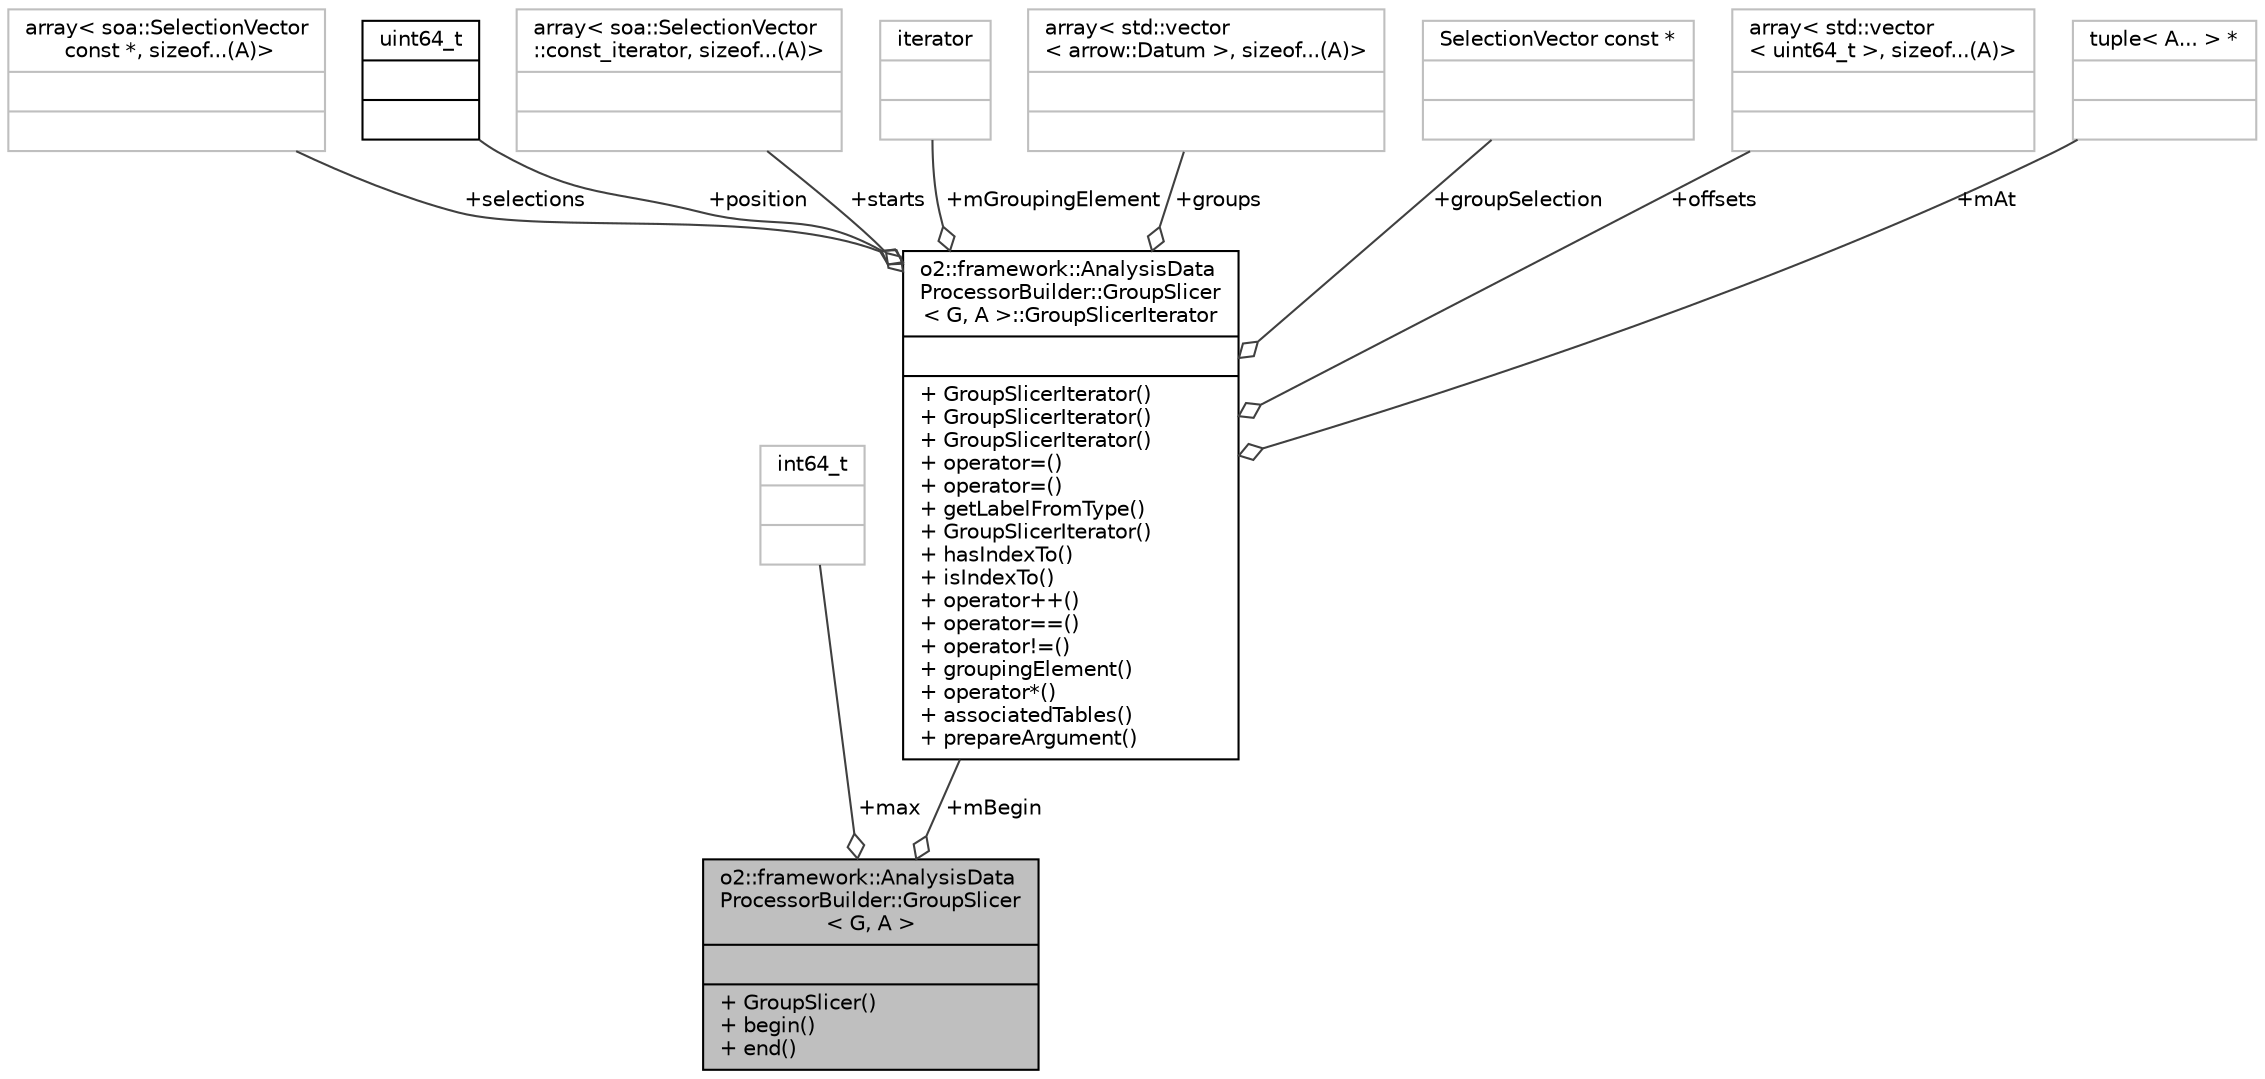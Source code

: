 digraph "o2::framework::AnalysisDataProcessorBuilder::GroupSlicer&lt; G, A &gt;"
{
 // INTERACTIVE_SVG=YES
  bgcolor="transparent";
  edge [fontname="Helvetica",fontsize="10",labelfontname="Helvetica",labelfontsize="10"];
  node [fontname="Helvetica",fontsize="10",shape=record];
  Node1 [label="{o2::framework::AnalysisData\lProcessorBuilder::GroupSlicer\l\< G, A \>\n||+ GroupSlicer()\l+ begin()\l+ end()\l}",height=0.2,width=0.4,color="black", fillcolor="grey75", style="filled", fontcolor="black"];
  Node2 -> Node1 [color="grey25",fontsize="10",style="solid",label=" +max" ,arrowhead="odiamond",fontname="Helvetica"];
  Node2 [label="{int64_t\n||}",height=0.2,width=0.4,color="grey75"];
  Node3 -> Node1 [color="grey25",fontsize="10",style="solid",label=" +mBegin" ,arrowhead="odiamond",fontname="Helvetica"];
  Node3 [label="{o2::framework::AnalysisData\lProcessorBuilder::GroupSlicer\l\< G, A \>::GroupSlicerIterator\n||+ GroupSlicerIterator()\l+ GroupSlicerIterator()\l+ GroupSlicerIterator()\l+ operator=()\l+ operator=()\l+ getLabelFromType()\l+ GroupSlicerIterator()\l+ hasIndexTo()\l+ isIndexTo()\l+ operator++()\l+ operator==()\l+ operator!=()\l+ groupingElement()\l+ operator*()\l+ associatedTables()\l+ prepareArgument()\l}",height=0.2,width=0.4,color="black",URL="$db/d21/structo2_1_1framework_1_1AnalysisDataProcessorBuilder_1_1GroupSlicer_1_1GroupSlicerIterator.html"];
  Node4 -> Node3 [color="grey25",fontsize="10",style="solid",label=" +selections" ,arrowhead="odiamond",fontname="Helvetica"];
  Node4 [label="{array\< soa::SelectionVector\l const *, sizeof...(A)\>\n||}",height=0.2,width=0.4,color="grey75"];
  Node5 -> Node3 [color="grey25",fontsize="10",style="solid",label=" +position" ,arrowhead="odiamond",fontname="Helvetica"];
  Node5 [label="{uint64_t\n||}",height=0.2,width=0.4,color="black",URL="$d6/d30/classuint64__t.html"];
  Node6 -> Node3 [color="grey25",fontsize="10",style="solid",label=" +starts" ,arrowhead="odiamond",fontname="Helvetica"];
  Node6 [label="{array\< soa::SelectionVector\l::const_iterator, sizeof...(A)\>\n||}",height=0.2,width=0.4,color="grey75"];
  Node7 -> Node3 [color="grey25",fontsize="10",style="solid",label=" +mGroupingElement" ,arrowhead="odiamond",fontname="Helvetica"];
  Node7 [label="{iterator\n||}",height=0.2,width=0.4,color="grey75"];
  Node8 -> Node3 [color="grey25",fontsize="10",style="solid",label=" +groups" ,arrowhead="odiamond",fontname="Helvetica"];
  Node8 [label="{array\< std::vector\l\< arrow::Datum \>, sizeof...(A)\>\n||}",height=0.2,width=0.4,color="grey75"];
  Node9 -> Node3 [color="grey25",fontsize="10",style="solid",label=" +groupSelection" ,arrowhead="odiamond",fontname="Helvetica"];
  Node9 [label="{SelectionVector const *\n||}",height=0.2,width=0.4,color="grey75"];
  Node10 -> Node3 [color="grey25",fontsize="10",style="solid",label=" +offsets" ,arrowhead="odiamond",fontname="Helvetica"];
  Node10 [label="{array\< std::vector\l\< uint64_t \>, sizeof...(A)\>\n||}",height=0.2,width=0.4,color="grey75"];
  Node11 -> Node3 [color="grey25",fontsize="10",style="solid",label=" +mAt" ,arrowhead="odiamond",fontname="Helvetica"];
  Node11 [label="{tuple\< A... \> *\n||}",height=0.2,width=0.4,color="grey75"];
}
